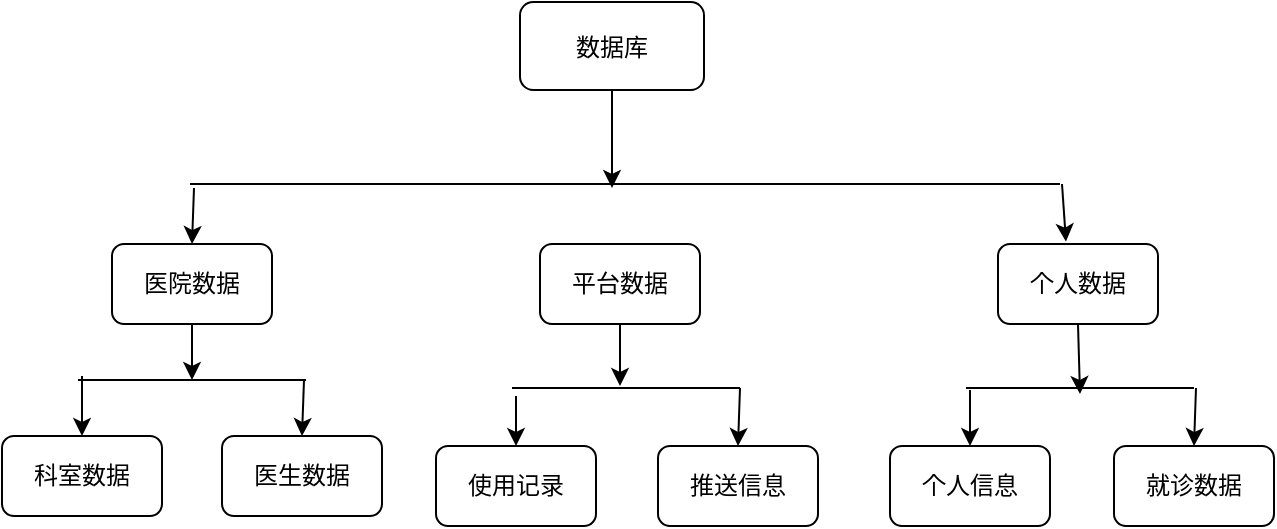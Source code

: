 <mxfile>
    <diagram id="KlS3rytkqR1yuBfrUSkK" name="第 1 页">
        <mxGraphModel dx="868" dy="575" grid="0" gridSize="10" guides="1" tooltips="1" connect="1" arrows="1" fold="1" page="1" pageScale="1" pageWidth="827" pageHeight="1169" background="#ffffff" math="0" shadow="0">
            <root>
                <mxCell id="0"/>
                <mxCell id="1" parent="0"/>
                <mxCell id="2" value="医生数据" style="rounded=1;whiteSpace=wrap;html=1;fillColor=none;strokeColor=#000000;fontColor=#000000;" parent="1" vertex="1">
                    <mxGeometry x="215" y="307" width="80" height="40" as="geometry"/>
                </mxCell>
                <mxCell id="3" value="平台数据" style="rounded=1;whiteSpace=wrap;html=1;strokeColor=#000000;fillColor=none;fontColor=#000000;" parent="1" vertex="1">
                    <mxGeometry x="374" y="211" width="80" height="40" as="geometry"/>
                </mxCell>
                <mxCell id="4" value="个人数据" style="rounded=1;whiteSpace=wrap;html=1;strokeColor=#000000;fillColor=none;fontColor=#000000;" parent="1" vertex="1">
                    <mxGeometry x="603" y="211" width="80" height="40" as="geometry"/>
                </mxCell>
                <mxCell id="5" value="&lt;h3&gt;&lt;span style=&quot;font-weight: normal&quot;&gt;&lt;font color=&quot;#000000&quot; style=&quot;font-size: 12px&quot;&gt;数据库&lt;/font&gt;&lt;/span&gt;&lt;/h3&gt;" style="rounded=1;whiteSpace=wrap;html=1;strokeColor=#000000;fillColor=none;" parent="1" vertex="1">
                    <mxGeometry x="364" y="90" width="92" height="44" as="geometry"/>
                </mxCell>
                <mxCell id="7" value="使用记录" style="rounded=1;whiteSpace=wrap;html=1;strokeColor=#000000;fillColor=none;fontColor=#000000;" parent="1" vertex="1">
                    <mxGeometry x="322" y="312" width="80" height="40" as="geometry"/>
                </mxCell>
                <mxCell id="8" value="科室数据" style="rounded=1;whiteSpace=wrap;html=1;strokeColor=#000000;fillColor=none;fontColor=#000000;" parent="1" vertex="1">
                    <mxGeometry x="105" y="307" width="80" height="40" as="geometry"/>
                </mxCell>
                <mxCell id="9" value="医院数据" style="rounded=1;whiteSpace=wrap;html=1;strokeColor=#000000;fillColor=none;fontColor=#000000;" parent="1" vertex="1">
                    <mxGeometry x="160" y="211" width="80" height="40" as="geometry"/>
                </mxCell>
                <mxCell id="10" value="个人信息" style="rounded=1;whiteSpace=wrap;html=1;strokeColor=#000000;fillColor=none;fontColor=#000000;" parent="1" vertex="1">
                    <mxGeometry x="549" y="312" width="80" height="40" as="geometry"/>
                </mxCell>
                <mxCell id="11" value="就诊数据" style="rounded=1;whiteSpace=wrap;html=1;strokeColor=#000000;fillColor=none;fontColor=#000000;" parent="1" vertex="1">
                    <mxGeometry x="661" y="312" width="80" height="40" as="geometry"/>
                </mxCell>
                <mxCell id="12" value="推送信息" style="rounded=1;whiteSpace=wrap;html=1;strokeColor=#000000;fillColor=none;fontColor=#000000;" parent="1" vertex="1">
                    <mxGeometry x="433" y="312" width="80" height="40" as="geometry"/>
                </mxCell>
                <mxCell id="13" value="" style="endArrow=none;html=1;fontColor=#000000;strokeColor=#000000;" parent="1" edge="1">
                    <mxGeometry width="50" height="50" relative="1" as="geometry">
                        <mxPoint x="199" y="181" as="sourcePoint"/>
                        <mxPoint x="634" y="181" as="targetPoint"/>
                    </mxGeometry>
                </mxCell>
                <mxCell id="14" value="" style="endArrow=none;html=1;fontColor=#000000;strokeColor=#000000;" parent="1" edge="1">
                    <mxGeometry width="50" height="50" relative="1" as="geometry">
                        <mxPoint x="143" y="279" as="sourcePoint"/>
                        <mxPoint x="257" y="279" as="targetPoint"/>
                    </mxGeometry>
                </mxCell>
                <mxCell id="15" value="" style="endArrow=none;html=1;fontColor=#000000;strokeColor=#000000;" parent="1" edge="1">
                    <mxGeometry width="50" height="50" relative="1" as="geometry">
                        <mxPoint x="360" y="283" as="sourcePoint"/>
                        <mxPoint x="474" y="283" as="targetPoint"/>
                    </mxGeometry>
                </mxCell>
                <mxCell id="16" value="" style="endArrow=none;html=1;fontColor=#000000;strokeColor=#000000;" parent="1" edge="1">
                    <mxGeometry width="50" height="50" relative="1" as="geometry">
                        <mxPoint x="587" y="283" as="sourcePoint"/>
                        <mxPoint x="701" y="283" as="targetPoint"/>
                    </mxGeometry>
                </mxCell>
                <mxCell id="17" value="" style="endArrow=classic;html=1;strokeColor=#000000;fontColor=#000000;entryX=0.5;entryY=0;entryDx=0;entryDy=0;" parent="1" target="9" edge="1">
                    <mxGeometry width="50" height="50" relative="1" as="geometry">
                        <mxPoint x="201" y="183" as="sourcePoint"/>
                        <mxPoint x="438" y="227" as="targetPoint"/>
                    </mxGeometry>
                </mxCell>
                <mxCell id="18" value="" style="endArrow=classic;html=1;strokeColor=#000000;fontColor=#000000;exitX=0.5;exitY=1;exitDx=0;exitDy=0;" parent="1" source="9" edge="1">
                    <mxGeometry width="50" height="50" relative="1" as="geometry">
                        <mxPoint x="211" y="193" as="sourcePoint"/>
                        <mxPoint x="200" y="279" as="targetPoint"/>
                    </mxGeometry>
                </mxCell>
                <mxCell id="19" value="" style="endArrow=classic;html=1;strokeColor=#000000;fontColor=#000000;exitX=0.5;exitY=1;exitDx=0;exitDy=0;" parent="1" source="3" edge="1">
                    <mxGeometry width="50" height="50" relative="1" as="geometry">
                        <mxPoint x="333" y="267" as="sourcePoint"/>
                        <mxPoint x="414" y="282" as="targetPoint"/>
                    </mxGeometry>
                </mxCell>
                <mxCell id="20" value="" style="endArrow=classic;html=1;strokeColor=#000000;fontColor=#000000;entryX=0.425;entryY=-0.03;entryDx=0;entryDy=0;entryPerimeter=0;" parent="1" target="4" edge="1">
                    <mxGeometry width="50" height="50" relative="1" as="geometry">
                        <mxPoint x="635" y="181" as="sourcePoint"/>
                        <mxPoint x="627" y="209" as="targetPoint"/>
                    </mxGeometry>
                </mxCell>
                <mxCell id="21" value="" style="endArrow=classic;html=1;strokeColor=#000000;fontColor=#000000;exitX=0.5;exitY=1;exitDx=0;exitDy=0;" parent="1" source="4" edge="1">
                    <mxGeometry width="50" height="50" relative="1" as="geometry">
                        <mxPoint x="266" y="223" as="sourcePoint"/>
                        <mxPoint x="644" y="286" as="targetPoint"/>
                    </mxGeometry>
                </mxCell>
                <mxCell id="22" value="" style="endArrow=classic;html=1;strokeColor=#000000;fontColor=#000000;entryX=0.5;entryY=0;entryDx=0;entryDy=0;" parent="1" target="8" edge="1">
                    <mxGeometry width="50" height="50" relative="1" as="geometry">
                        <mxPoint x="145" y="277" as="sourcePoint"/>
                        <mxPoint x="129" y="305" as="targetPoint"/>
                    </mxGeometry>
                </mxCell>
                <mxCell id="23" value="" style="endArrow=classic;html=1;strokeColor=#000000;fontColor=#000000;entryX=0.5;entryY=0;entryDx=0;entryDy=0;" parent="1" target="2" edge="1">
                    <mxGeometry width="50" height="50" relative="1" as="geometry">
                        <mxPoint x="256" y="279" as="sourcePoint"/>
                        <mxPoint x="240" y="307" as="targetPoint"/>
                    </mxGeometry>
                </mxCell>
                <mxCell id="24" value="" style="endArrow=classic;html=1;strokeColor=#000000;fontColor=#000000;entryX=0.5;entryY=0;entryDx=0;entryDy=0;" parent="1" target="10" edge="1">
                    <mxGeometry width="50" height="50" relative="1" as="geometry">
                        <mxPoint x="589" y="284" as="sourcePoint"/>
                        <mxPoint x="581" y="312" as="targetPoint"/>
                    </mxGeometry>
                </mxCell>
                <mxCell id="25" value="" style="endArrow=classic;html=1;strokeColor=#000000;fontColor=#000000;entryX=0.5;entryY=0;entryDx=0;entryDy=0;" parent="1" target="12" edge="1">
                    <mxGeometry width="50" height="50" relative="1" as="geometry">
                        <mxPoint x="474" y="283" as="sourcePoint"/>
                        <mxPoint x="466" y="311" as="targetPoint"/>
                    </mxGeometry>
                </mxCell>
                <mxCell id="26" value="" style="endArrow=classic;html=1;strokeColor=#000000;fontColor=#000000;entryX=0.5;entryY=0;entryDx=0;entryDy=0;" parent="1" target="7" edge="1">
                    <mxGeometry width="50" height="50" relative="1" as="geometry">
                        <mxPoint x="362" y="287" as="sourcePoint"/>
                        <mxPoint x="355" y="307" as="targetPoint"/>
                    </mxGeometry>
                </mxCell>
                <mxCell id="27" value="" style="endArrow=classic;html=1;strokeColor=#000000;fontColor=#000000;entryX=0.5;entryY=0;entryDx=0;entryDy=0;" parent="1" target="11" edge="1">
                    <mxGeometry width="50" height="50" relative="1" as="geometry">
                        <mxPoint x="702" y="283" as="sourcePoint"/>
                        <mxPoint x="688" y="311" as="targetPoint"/>
                    </mxGeometry>
                </mxCell>
                <mxCell id="32" value="" style="endArrow=classic;html=1;strokeColor=#000000;fontColor=#000000;exitX=0.5;exitY=1;exitDx=0;exitDy=0;" parent="1" source="5" edge="1">
                    <mxGeometry width="50" height="50" relative="1" as="geometry">
                        <mxPoint x="388" y="277" as="sourcePoint"/>
                        <mxPoint x="410" y="183" as="targetPoint"/>
                    </mxGeometry>
                </mxCell>
            </root>
        </mxGraphModel>
    </diagram>
</mxfile>